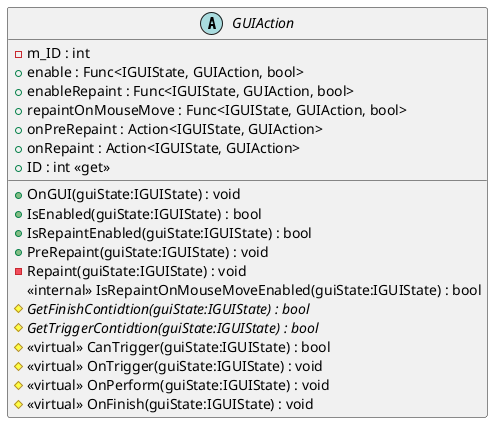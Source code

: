 @startuml
abstract class GUIAction {
    - m_ID : int
    + enable : Func<IGUIState, GUIAction, bool>
    + enableRepaint : Func<IGUIState, GUIAction, bool>
    + repaintOnMouseMove : Func<IGUIState, GUIAction, bool>
    + onPreRepaint : Action<IGUIState, GUIAction>
    + onRepaint : Action<IGUIState, GUIAction>
    + ID : int <<get>>
    + OnGUI(guiState:IGUIState) : void
    + IsEnabled(guiState:IGUIState) : bool
    + IsRepaintEnabled(guiState:IGUIState) : bool
    + PreRepaint(guiState:IGUIState) : void
    - Repaint(guiState:IGUIState) : void
    <<internal>> IsRepaintOnMouseMoveEnabled(guiState:IGUIState) : bool
    # {abstract} GetFinishContidtion(guiState:IGUIState) : bool
    # {abstract} GetTriggerContidtion(guiState:IGUIState) : bool
    # <<virtual>> CanTrigger(guiState:IGUIState) : bool
    # <<virtual>> OnTrigger(guiState:IGUIState) : void
    # <<virtual>> OnPerform(guiState:IGUIState) : void
    # <<virtual>> OnFinish(guiState:IGUIState) : void
}
@enduml
